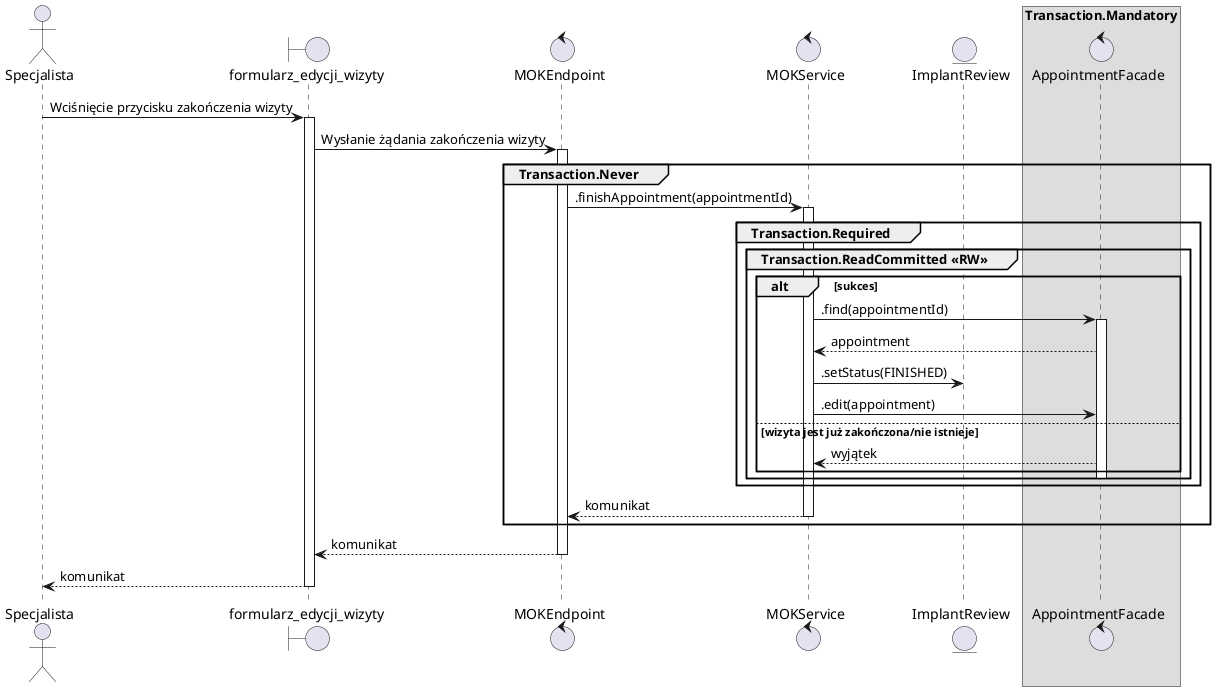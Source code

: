 @startuml MOP.14 - Oznacz wizytę jako zakończoną


actor Specjalista as guest
boundary formularz_edycji_wizyty as gui
control MOKEndpoint as endpoint
control MOKService as service
entity ImplantReview as implant
control AppointmentFacade as accFacade

skinparam backgroundcolor transparent

guest -> gui ++ : Wciśnięcie przycisku zakończenia wizyty
gui -> endpoint ++ : Wysłanie żądania zakończenia wizyty

group Transaction.Never

    endpoint -> service ++ : .finishAppointment(appointmentId)

    group Transaction.Required
        group Transaction.ReadCommitted <<RW>>
            box Transaction.Mandatory 
                participant accFacade
                alt sukces
                service -> accFacade ++ : .find(appointmentId)
                accFacade --> service : appointment

                service -> implant : .setStatus(FINISHED)

                service -> accFacade : .edit(appointment)

                else wizyta jest już zakończona/nie istnieje
                    accFacade --> service : wyjątek
                end

                deactivate accFacade
            end box
        end
    end
    return komunikat

end

return komunikat


return komunikat

@enduml